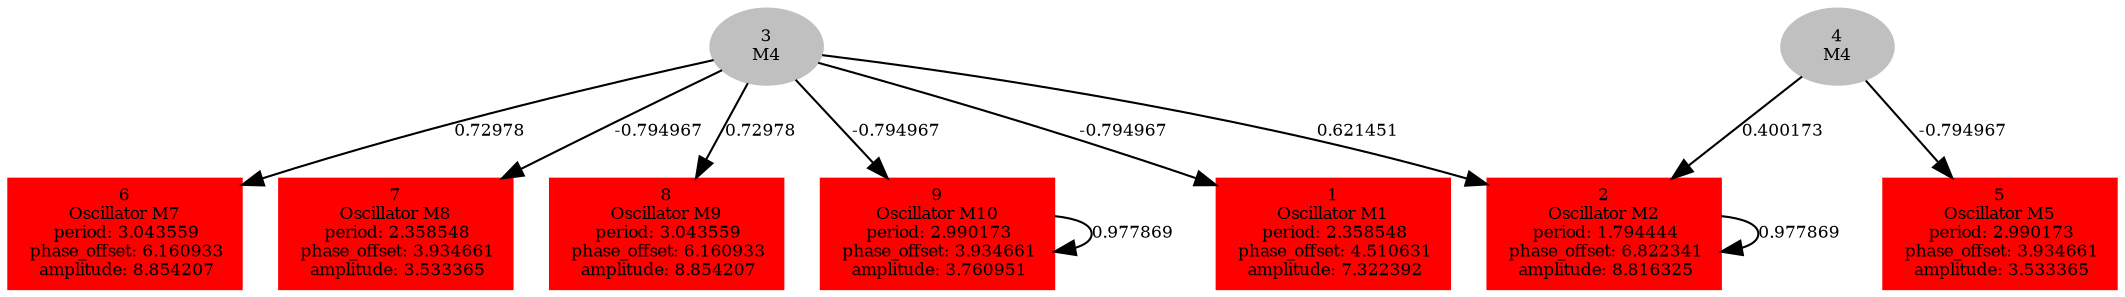  digraph g{ forcelabels=true;
1 [label=<1<BR />Oscillator M1<BR /> period: 2.358548<BR /> phase_offset: 4.510631<BR /> amplitude: 7.322392>, shape=box,color=red,style=filled,fontsize=8];2 [label=<2<BR />Oscillator M2<BR /> period: 1.794444<BR /> phase_offset: 6.822341<BR /> amplitude: 8.816325>, shape=box,color=red,style=filled,fontsize=8];3[label=<3<BR/>M4>,color="grey",style=filled,fontsize=8];
4[label=<4<BR/>M4>,color="grey",style=filled,fontsize=8];
5 [label=<5<BR />Oscillator M5<BR /> period: 2.990173<BR /> phase_offset: 3.934661<BR /> amplitude: 3.533365>, shape=box,color=red,style=filled,fontsize=8];6 [label=<6<BR />Oscillator M7<BR /> period: 3.043559<BR /> phase_offset: 6.160933<BR /> amplitude: 8.854207>, shape=box,color=red,style=filled,fontsize=8];7 [label=<7<BR />Oscillator M8<BR /> period: 2.358548<BR /> phase_offset: 3.934661<BR /> amplitude: 3.533365>, shape=box,color=red,style=filled,fontsize=8];8 [label=<8<BR />Oscillator M9<BR /> period: 3.043559<BR /> phase_offset: 6.160933<BR /> amplitude: 8.854207>, shape=box,color=red,style=filled,fontsize=8];9 [label=<9<BR />Oscillator M10<BR /> period: 2.990173<BR /> phase_offset: 3.934661<BR /> amplitude: 3.760951>, shape=box,color=red,style=filled,fontsize=8];2 -> 2[label="0.977869 ",fontsize="8"];
3 -> 1[label="-0.794967 ",fontsize="8"];
3 -> 2[label="0.621451 ",fontsize="8"];
3 -> 6[label="0.72978 ",fontsize="8"];
3 -> 7[label="-0.794967 ",fontsize="8"];
3 -> 8[label="0.72978 ",fontsize="8"];
3 -> 9[label="-0.794967 ",fontsize="8"];
4 -> 2[label="0.400173 ",fontsize="8"];
4 -> 5[label="-0.794967 ",fontsize="8"];
9 -> 9[label="0.977869 ",fontsize="8"];
 }
